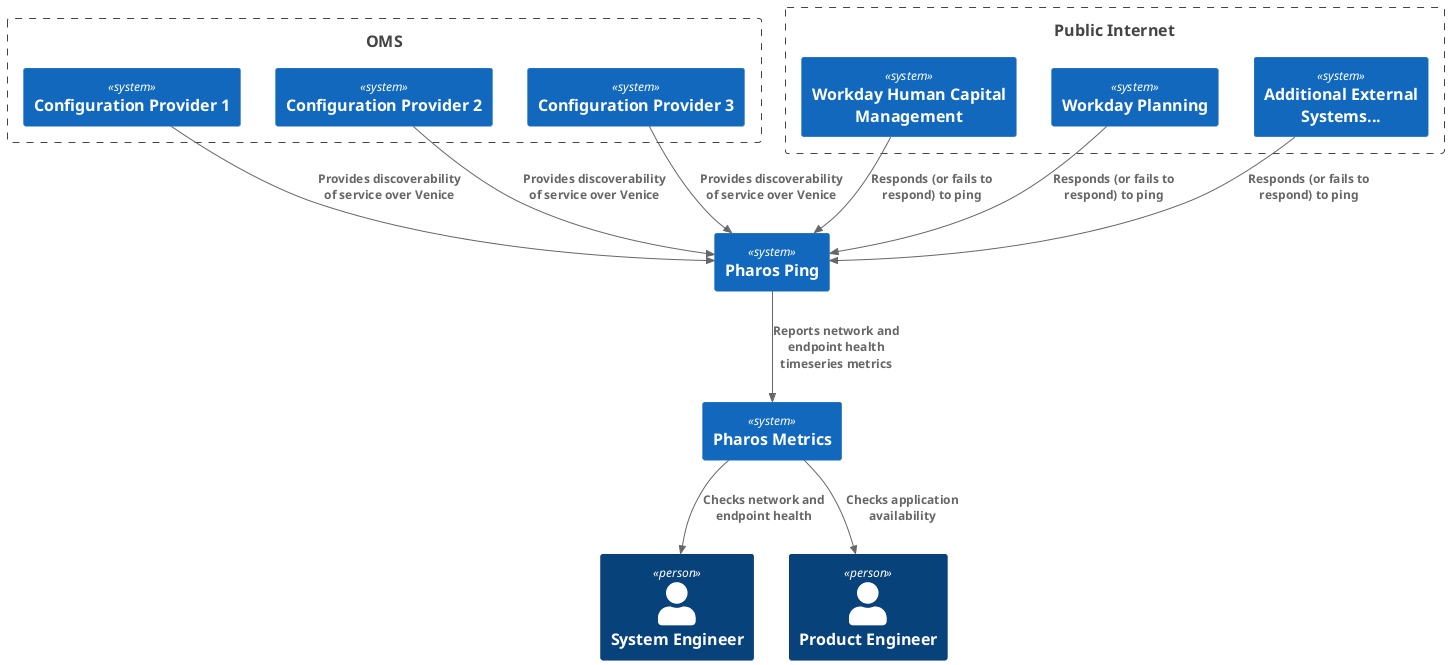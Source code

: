 @startuml "Pharos Ping Context"
!include <C4/C4_Context>
Person(system_engineer, "System Engineer")
Person(product_engineer, "Product Engineer")
System(pharos_metrics, "Pharos Metrics")
System(pharos_ping, "Pharos Ping")
Boundary(oms, "OMS") {
  System(config_provider_1, "Configuration Provider 1")
  System(config_provider_2, "Configuration Provider 2")
  System(config_provider_3, "Configuration Provider 3")
}
Boundary(public_internet, "Public Internet") {
  System(external_service_1, "Workday Human Capital Management")
  System(external_service_2, "Workday Planning")
  System(external_service_3, "Additional External Systems...")
}
Rel(config_provider_1, pharos_ping, "Provides discoverability of service over Venice")
Rel(config_provider_2, pharos_ping, "Provides discoverability of service over Venice")
Rel(config_provider_3, pharos_ping, "Provides discoverability of service over Venice")
Rel(pharos_metrics, system_engineer, "Checks network and endpoint health")
Rel(pharos_metrics, product_engineer, "Checks application availability")
Rel(pharos_ping, pharos_metrics, "Reports network and endpoint health timeseries metrics")
Rel(external_service_1, pharos_ping, "Responds (or fails to respond) to ping")
Rel(external_service_2, pharos_ping, "Responds (or fails to respond) to ping")
Rel(external_service_3, pharos_ping, "Responds (or fails to respond) to ping")
@enduml

@startuml "Pharos Ping Containers"
!include <C4/C4_Container>
Boundary(pharos_ping, "Pharos Ping System") {
  Container(configuration_manager, "Configuration Manager")
  Container(blackbox_exporter, "Blackbox Exporter")
  Container(prometheus, "Prometheus")
}
System(external_system, "Some Ping Target")
Rel(external_system, blackbox_exporter, "Pings and collects metrics")
Rel(blackbox_exporter, prometheus, "Reports metrics")
Rel(configuration_manager, prometheus, "Provides ping targets")
Rel(prometheus, blackbox_exporter, "Provides ping targets")
@enduml

